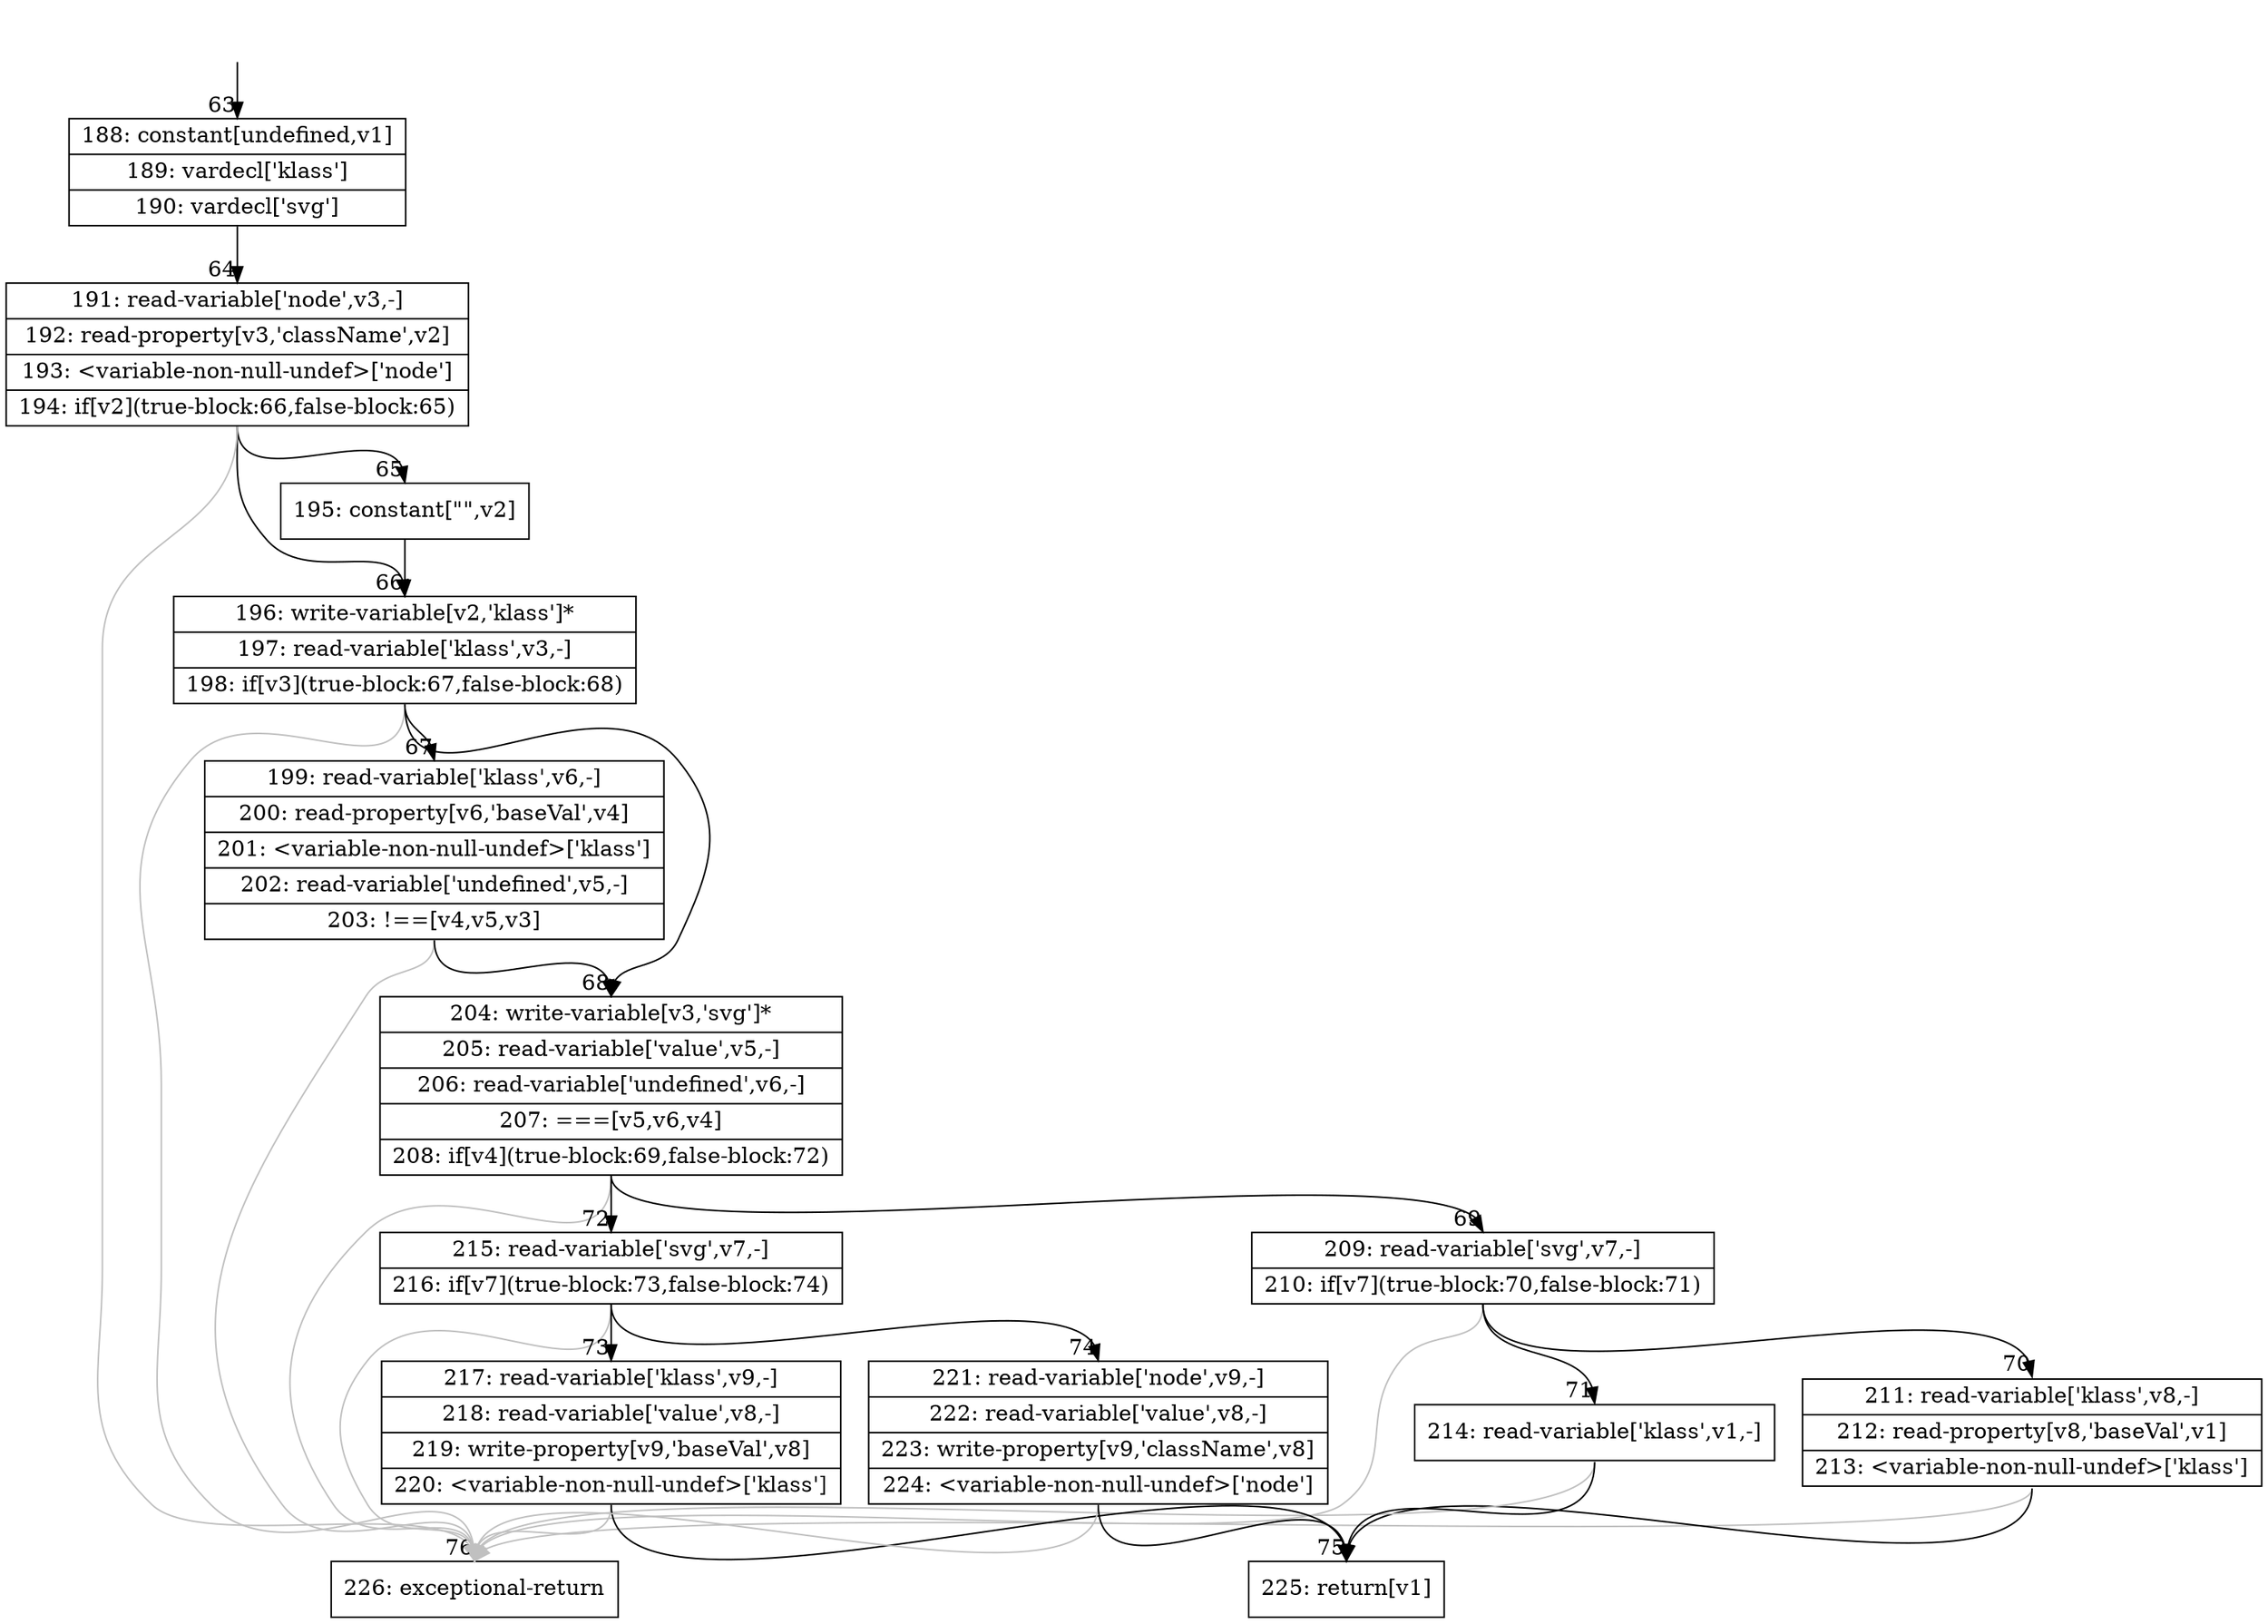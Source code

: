 digraph {
rankdir="TD"
BB_entry6[shape=none,label=""];
BB_entry6 -> BB63 [tailport=s, headport=n, headlabel="    63"]
BB63 [shape=record label="{188: constant[undefined,v1]|189: vardecl['klass']|190: vardecl['svg']}" ] 
BB63 -> BB64 [tailport=s, headport=n, headlabel="      64"]
BB64 [shape=record label="{191: read-variable['node',v3,-]|192: read-property[v3,'className',v2]|193: \<variable-non-null-undef\>['node']|194: if[v2](true-block:66,false-block:65)}" ] 
BB64 -> BB66 [tailport=s, headport=n, headlabel="      66"]
BB64 -> BB65 [tailport=s, headport=n, headlabel="      65"]
BB64 -> BB76 [tailport=s, headport=n, color=gray, headlabel="      76"]
BB65 [shape=record label="{195: constant[\"\",v2]}" ] 
BB65 -> BB66 [tailport=s, headport=n]
BB66 [shape=record label="{196: write-variable[v2,'klass']*|197: read-variable['klass',v3,-]|198: if[v3](true-block:67,false-block:68)}" ] 
BB66 -> BB68 [tailport=s, headport=n, headlabel="      68"]
BB66 -> BB67 [tailport=s, headport=n, headlabel="      67"]
BB66 -> BB76 [tailport=s, headport=n, color=gray]
BB67 [shape=record label="{199: read-variable['klass',v6,-]|200: read-property[v6,'baseVal',v4]|201: \<variable-non-null-undef\>['klass']|202: read-variable['undefined',v5,-]|203: !==[v4,v5,v3]}" ] 
BB67 -> BB68 [tailport=s, headport=n]
BB67 -> BB76 [tailport=s, headport=n, color=gray]
BB68 [shape=record label="{204: write-variable[v3,'svg']*|205: read-variable['value',v5,-]|206: read-variable['undefined',v6,-]|207: ===[v5,v6,v4]|208: if[v4](true-block:69,false-block:72)}" ] 
BB68 -> BB69 [tailport=s, headport=n, headlabel="      69"]
BB68 -> BB72 [tailport=s, headport=n, headlabel="      72"]
BB68 -> BB76 [tailport=s, headport=n, color=gray]
BB69 [shape=record label="{209: read-variable['svg',v7,-]|210: if[v7](true-block:70,false-block:71)}" ] 
BB69 -> BB70 [tailport=s, headport=n, headlabel="      70"]
BB69 -> BB71 [tailport=s, headport=n, headlabel="      71"]
BB69 -> BB76 [tailport=s, headport=n, color=gray]
BB70 [shape=record label="{211: read-variable['klass',v8,-]|212: read-property[v8,'baseVal',v1]|213: \<variable-non-null-undef\>['klass']}" ] 
BB70 -> BB75 [tailport=s, headport=n, headlabel="      75"]
BB70 -> BB76 [tailport=s, headport=n, color=gray]
BB71 [shape=record label="{214: read-variable['klass',v1,-]}" ] 
BB71 -> BB75 [tailport=s, headport=n]
BB71 -> BB76 [tailport=s, headport=n, color=gray]
BB72 [shape=record label="{215: read-variable['svg',v7,-]|216: if[v7](true-block:73,false-block:74)}" ] 
BB72 -> BB73 [tailport=s, headport=n, headlabel="      73"]
BB72 -> BB74 [tailport=s, headport=n, headlabel="      74"]
BB72 -> BB76 [tailport=s, headport=n, color=gray]
BB73 [shape=record label="{217: read-variable['klass',v9,-]|218: read-variable['value',v8,-]|219: write-property[v9,'baseVal',v8]|220: \<variable-non-null-undef\>['klass']}" ] 
BB73 -> BB75 [tailport=s, headport=n]
BB73 -> BB76 [tailport=s, headport=n, color=gray]
BB74 [shape=record label="{221: read-variable['node',v9,-]|222: read-variable['value',v8,-]|223: write-property[v9,'className',v8]|224: \<variable-non-null-undef\>['node']}" ] 
BB74 -> BB75 [tailport=s, headport=n]
BB74 -> BB76 [tailport=s, headport=n, color=gray]
BB75 [shape=record label="{225: return[v1]}" ] 
BB76 [shape=record label="{226: exceptional-return}" ] 
//#$~ 111
}
